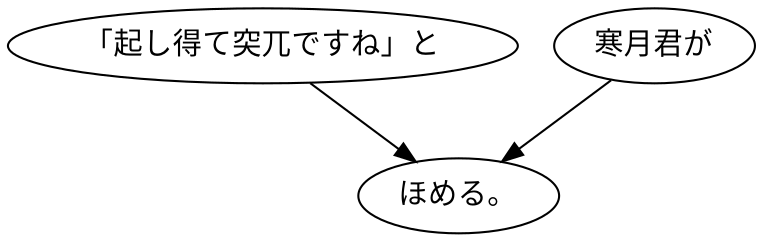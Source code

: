 digraph graph3852 {
	node0 [label="「起し得て突兀ですね」と"];
	node1 [label="寒月君が"];
	node2 [label="ほめる。"];
	node0 -> node2;
	node1 -> node2;
}
